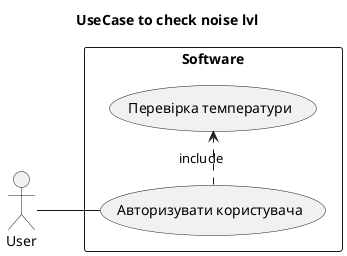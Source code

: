 @startuml
title UseCase to check noise lvl
left to right direction
actor :User:

rectangle Software {

    usecase (Авторизувати користувача)
    usecase (Перевірка температури)

   :User: -- (Авторизувати користувача)
   (Авторизувати користувача).> (Перевірка температури) : include
}
@enduml